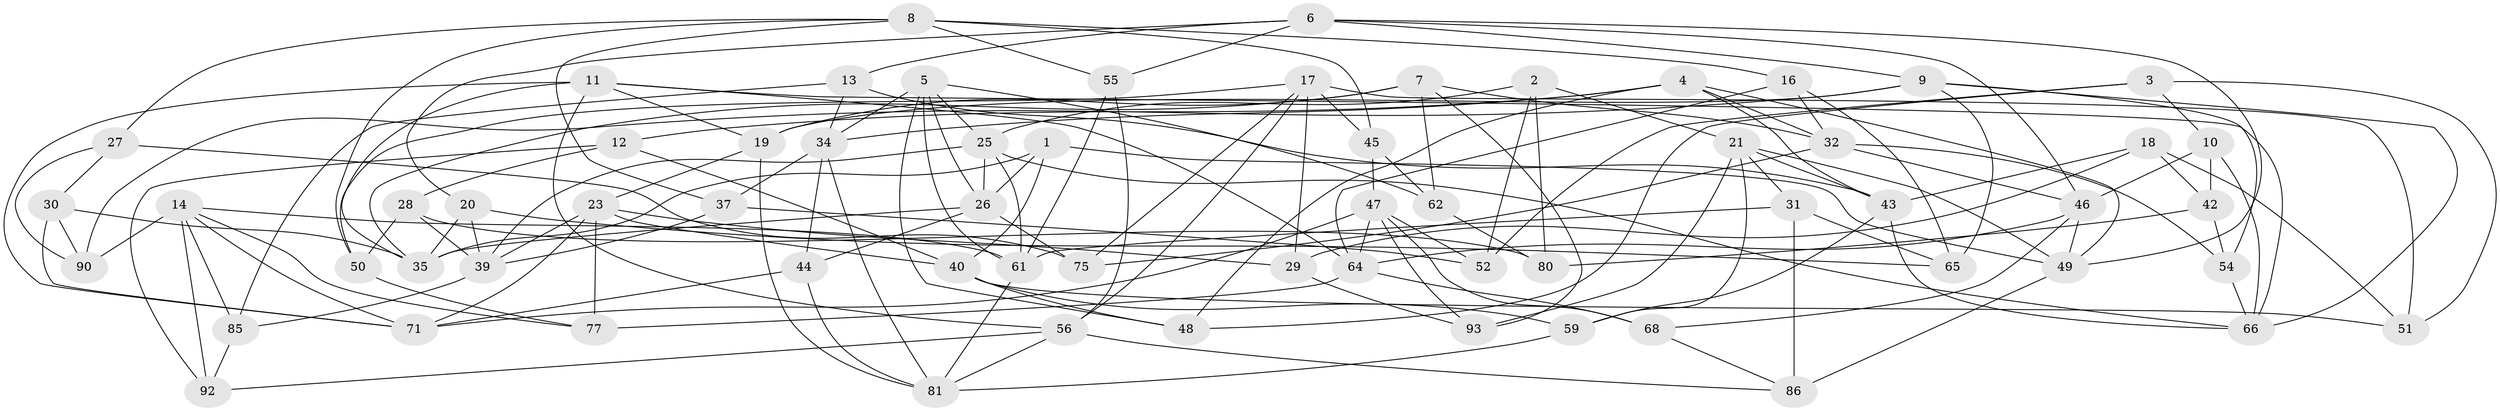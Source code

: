// original degree distribution, {4: 1.0}
// Generated by graph-tools (version 1.1) at 2025/11/02/27/25 16:11:48]
// undirected, 65 vertices, 158 edges
graph export_dot {
graph [start="1"]
  node [color=gray90,style=filled];
  1;
  2;
  3;
  4 [super="+88"];
  5 [super="+53"];
  6 [super="+76"];
  7 [super="+38"];
  8 [super="+15"];
  9 [super="+74"];
  10;
  11 [super="+58"];
  12;
  13;
  14 [super="+79"];
  16;
  17 [super="+22"];
  18;
  19 [super="+57"];
  20;
  21 [super="+41"];
  23 [super="+24"];
  25 [super="+33"];
  26 [super="+89"];
  27;
  28;
  29;
  30;
  31;
  32 [super="+60"];
  34 [super="+73"];
  35 [super="+36"];
  37;
  39 [super="+72"];
  40 [super="+87"];
  42;
  43 [super="+78"];
  44;
  45;
  46 [super="+69"];
  47 [super="+83"];
  48;
  49 [super="+63"];
  50;
  51;
  52;
  54;
  55;
  56 [super="+70"];
  59;
  61 [super="+67"];
  62;
  64 [super="+84"];
  65;
  66 [super="+82"];
  68;
  71 [super="+94"];
  75;
  77;
  80;
  81 [super="+91"];
  85;
  86;
  90;
  92;
  93;
  1 -- 40;
  1 -- 49;
  1 -- 26;
  1 -- 35;
  2 -- 80;
  2 -- 52;
  2 -- 21;
  2 -- 25;
  3 -- 51;
  3 -- 10;
  3 -- 48;
  3 -- 52;
  4 -- 49;
  4 -- 43;
  4 -- 32;
  4 -- 48;
  4 -- 34;
  4 -- 12;
  5 -- 48;
  5 -- 25;
  5 -- 34;
  5 -- 61;
  5 -- 62;
  5 -- 26;
  6 -- 9;
  6 -- 20;
  6 -- 13;
  6 -- 55;
  6 -- 46;
  6 -- 49;
  7 -- 93;
  7 -- 35;
  7 -- 19 [weight=2];
  7 -- 32;
  7 -- 62;
  8 -- 27;
  8 -- 55;
  8 -- 37;
  8 -- 16;
  8 -- 50;
  8 -- 45;
  9 -- 54;
  9 -- 65;
  9 -- 90;
  9 -- 66;
  9 -- 19;
  10 -- 66;
  10 -- 42;
  10 -- 46;
  11 -- 66;
  11 -- 35;
  11 -- 64;
  11 -- 19;
  11 -- 71;
  11 -- 56;
  12 -- 28;
  12 -- 92;
  12 -- 40;
  13 -- 85;
  13 -- 34;
  13 -- 43;
  14 -- 90;
  14 -- 61;
  14 -- 85;
  14 -- 92;
  14 -- 77;
  14 -- 71;
  16 -- 65;
  16 -- 32;
  16 -- 64;
  17 -- 51;
  17 -- 29;
  17 -- 75;
  17 -- 56;
  17 -- 50;
  17 -- 45;
  18 -- 42;
  18 -- 51;
  18 -- 29;
  18 -- 43;
  19 -- 23;
  19 -- 81;
  20 -- 39;
  20 -- 65;
  20 -- 35;
  21 -- 43;
  21 -- 31;
  21 -- 59;
  21 -- 93;
  21 -- 49;
  23 -- 40;
  23 -- 29;
  23 -- 71;
  23 -- 77;
  23 -- 39;
  25 -- 39;
  25 -- 61;
  25 -- 66;
  25 -- 26;
  26 -- 44;
  26 -- 35;
  26 -- 75;
  27 -- 30;
  27 -- 75;
  27 -- 90;
  28 -- 50;
  28 -- 80;
  28 -- 39;
  29 -- 93;
  30 -- 90;
  30 -- 35;
  30 -- 71;
  31 -- 86;
  31 -- 61;
  31 -- 65;
  32 -- 46;
  32 -- 75;
  32 -- 54;
  34 -- 37;
  34 -- 44;
  34 -- 81;
  37 -- 52;
  37 -- 39;
  39 -- 85;
  40 -- 51;
  40 -- 48;
  40 -- 59;
  42 -- 80;
  42 -- 54;
  43 -- 59;
  43 -- 66;
  44 -- 71;
  44 -- 81;
  45 -- 47;
  45 -- 62;
  46 -- 64;
  46 -- 68;
  46 -- 49;
  47 -- 52;
  47 -- 68;
  47 -- 64;
  47 -- 93;
  47 -- 71;
  49 -- 86;
  50 -- 77;
  54 -- 66;
  55 -- 56;
  55 -- 61;
  56 -- 92;
  56 -- 86;
  56 -- 81;
  59 -- 81;
  61 -- 81;
  62 -- 80;
  64 -- 68;
  64 -- 77;
  68 -- 86;
  85 -- 92;
}
